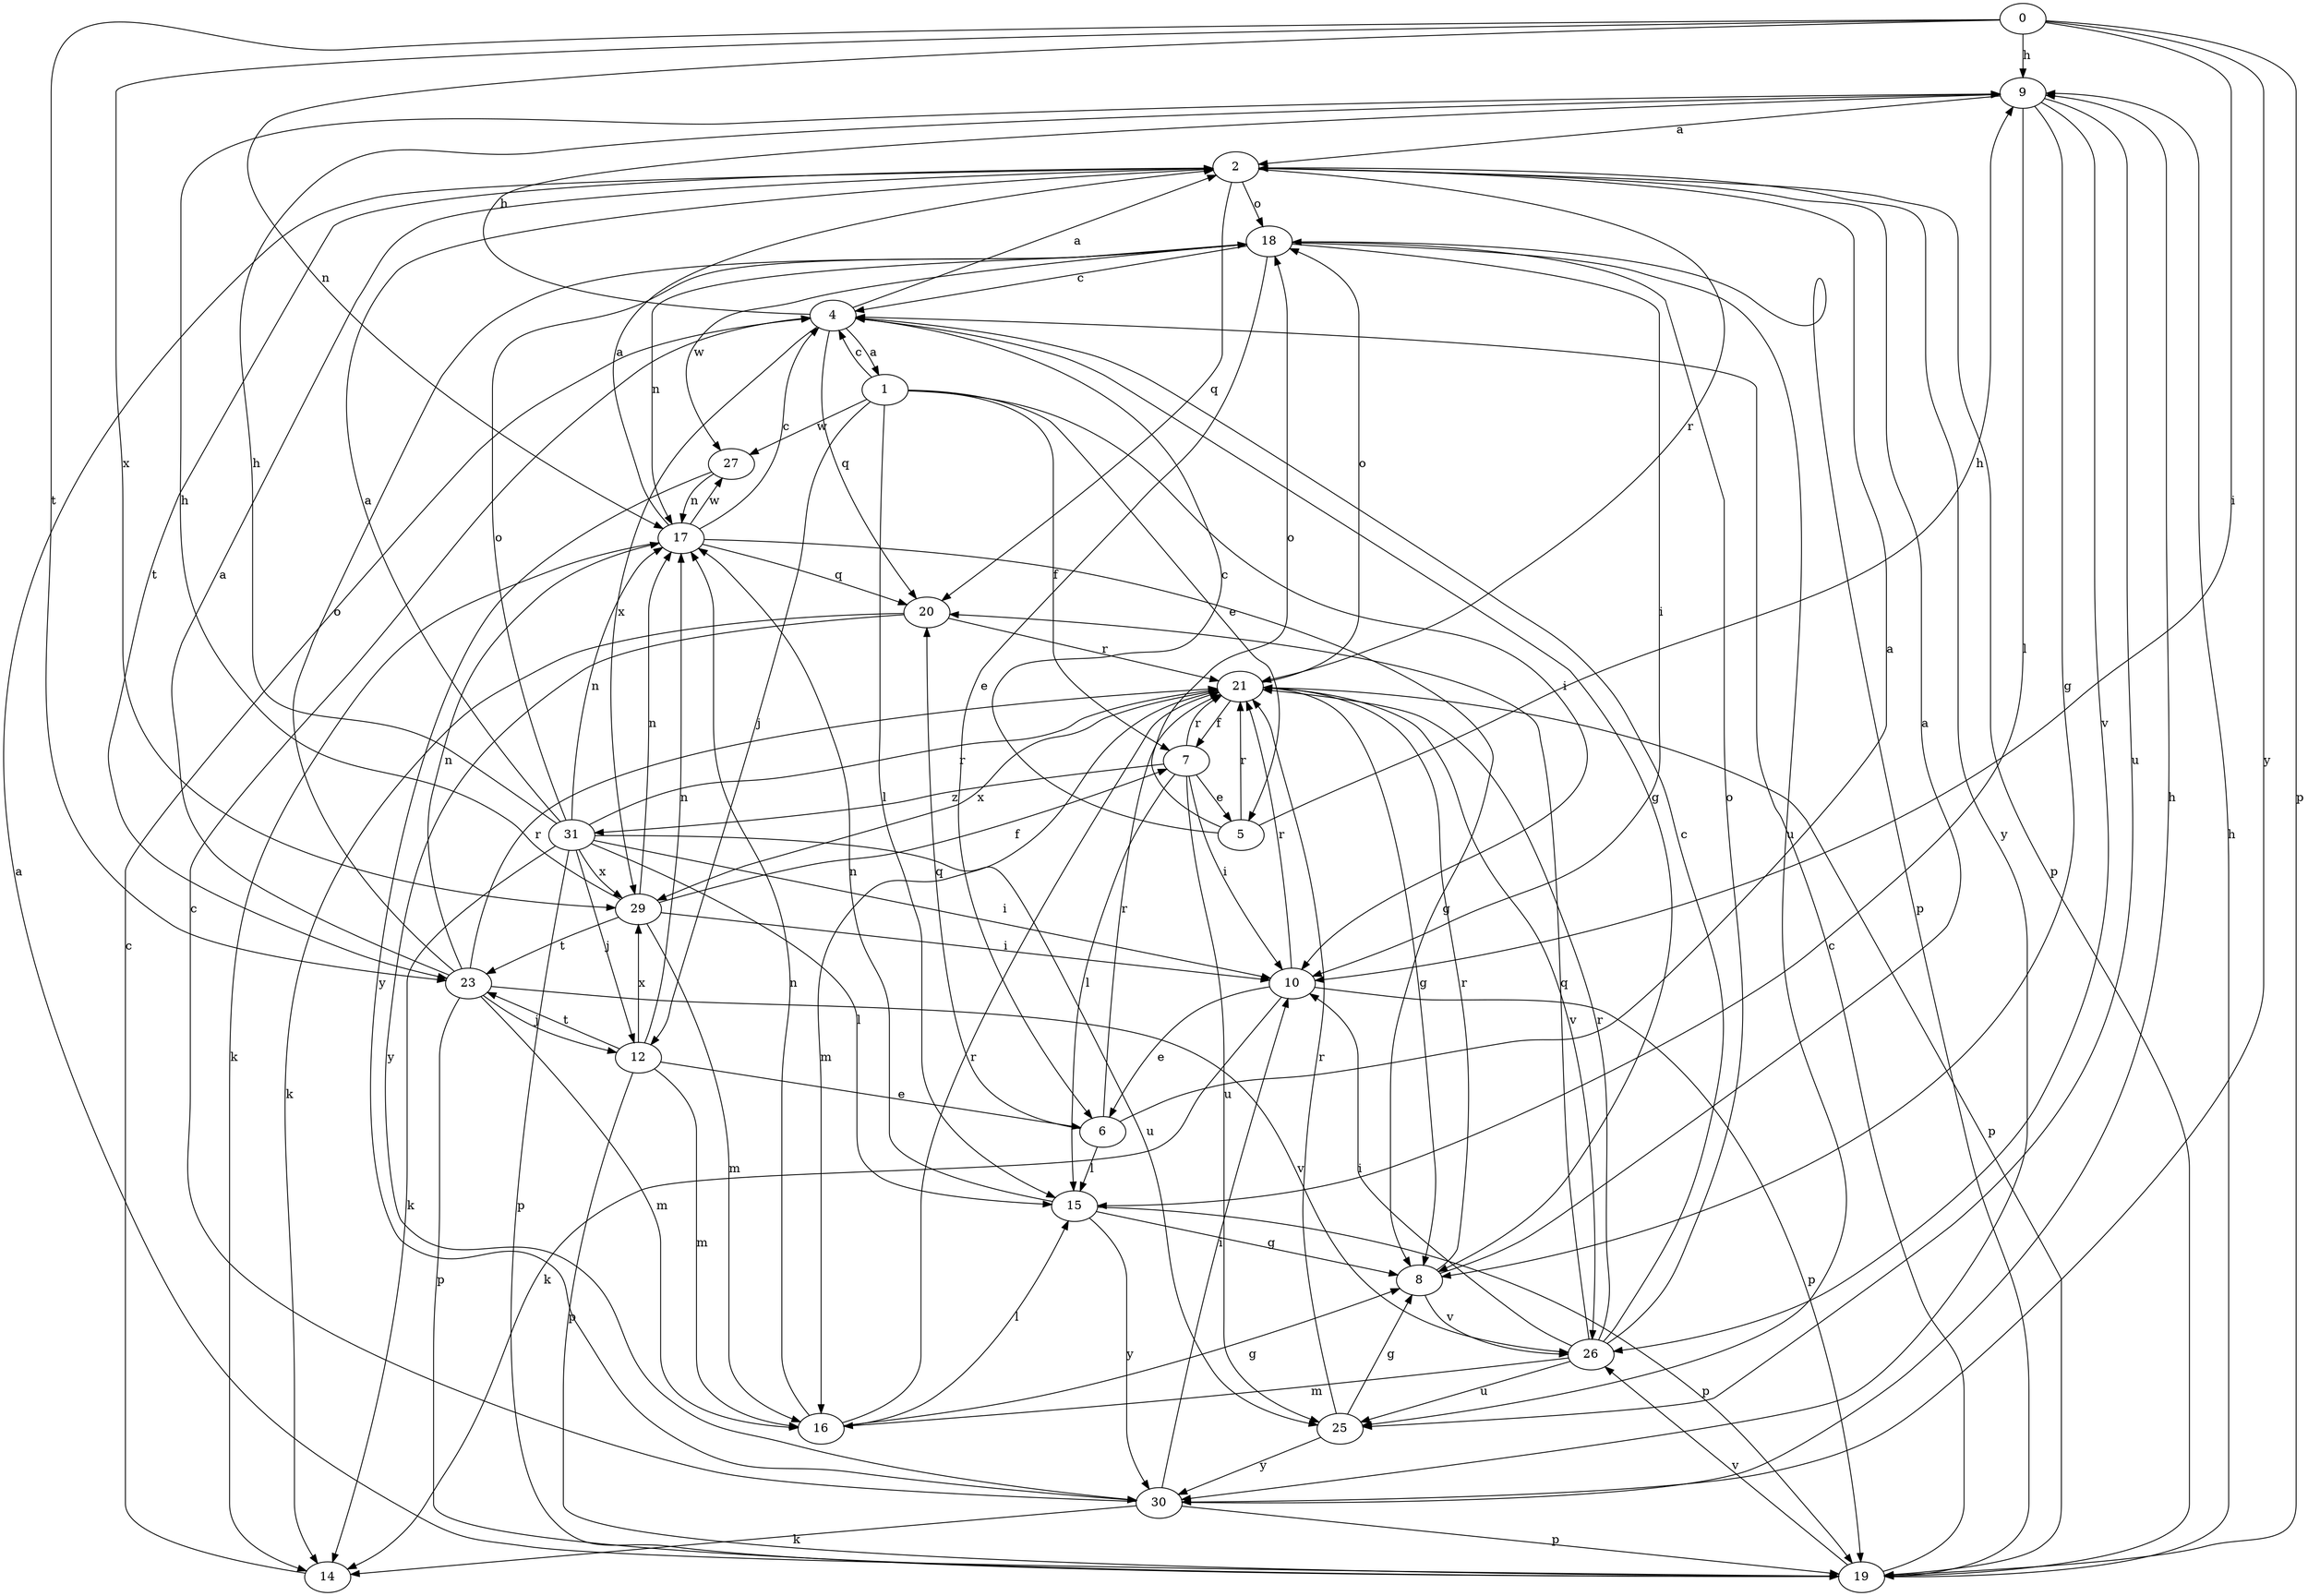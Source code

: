 strict digraph  {
0;
1;
2;
4;
5;
6;
7;
8;
9;
10;
12;
14;
15;
16;
17;
18;
19;
20;
21;
23;
25;
26;
27;
29;
30;
31;
0 -> 9  [label=h];
0 -> 10  [label=i];
0 -> 17  [label=n];
0 -> 19  [label=p];
0 -> 23  [label=t];
0 -> 29  [label=x];
0 -> 30  [label=y];
1 -> 4  [label=c];
1 -> 5  [label=e];
1 -> 7  [label=f];
1 -> 10  [label=i];
1 -> 12  [label=j];
1 -> 15  [label=l];
1 -> 27  [label=w];
2 -> 18  [label=o];
2 -> 19  [label=p];
2 -> 20  [label=q];
2 -> 21  [label=r];
2 -> 23  [label=t];
2 -> 30  [label=y];
4 -> 1  [label=a];
4 -> 2  [label=a];
4 -> 8  [label=g];
4 -> 9  [label=h];
4 -> 20  [label=q];
4 -> 29  [label=x];
5 -> 4  [label=c];
5 -> 9  [label=h];
5 -> 18  [label=o];
5 -> 21  [label=r];
6 -> 2  [label=a];
6 -> 15  [label=l];
6 -> 20  [label=q];
6 -> 21  [label=r];
7 -> 5  [label=e];
7 -> 10  [label=i];
7 -> 15  [label=l];
7 -> 21  [label=r];
7 -> 25  [label=u];
7 -> 31  [label=z];
8 -> 2  [label=a];
8 -> 21  [label=r];
8 -> 26  [label=v];
9 -> 2  [label=a];
9 -> 8  [label=g];
9 -> 15  [label=l];
9 -> 25  [label=u];
9 -> 26  [label=v];
10 -> 6  [label=e];
10 -> 14  [label=k];
10 -> 19  [label=p];
10 -> 21  [label=r];
12 -> 6  [label=e];
12 -> 16  [label=m];
12 -> 17  [label=n];
12 -> 19  [label=p];
12 -> 23  [label=t];
12 -> 29  [label=x];
14 -> 4  [label=c];
15 -> 8  [label=g];
15 -> 17  [label=n];
15 -> 19  [label=p];
15 -> 30  [label=y];
16 -> 8  [label=g];
16 -> 15  [label=l];
16 -> 17  [label=n];
16 -> 21  [label=r];
17 -> 2  [label=a];
17 -> 4  [label=c];
17 -> 8  [label=g];
17 -> 14  [label=k];
17 -> 20  [label=q];
17 -> 27  [label=w];
18 -> 4  [label=c];
18 -> 6  [label=e];
18 -> 10  [label=i];
18 -> 17  [label=n];
18 -> 19  [label=p];
18 -> 25  [label=u];
18 -> 27  [label=w];
19 -> 2  [label=a];
19 -> 4  [label=c];
19 -> 9  [label=h];
19 -> 26  [label=v];
20 -> 14  [label=k];
20 -> 21  [label=r];
20 -> 30  [label=y];
21 -> 7  [label=f];
21 -> 8  [label=g];
21 -> 16  [label=m];
21 -> 18  [label=o];
21 -> 19  [label=p];
21 -> 26  [label=v];
21 -> 29  [label=x];
23 -> 2  [label=a];
23 -> 12  [label=j];
23 -> 16  [label=m];
23 -> 17  [label=n];
23 -> 18  [label=o];
23 -> 19  [label=p];
23 -> 21  [label=r];
23 -> 26  [label=v];
25 -> 8  [label=g];
25 -> 21  [label=r];
25 -> 30  [label=y];
26 -> 4  [label=c];
26 -> 10  [label=i];
26 -> 16  [label=m];
26 -> 18  [label=o];
26 -> 20  [label=q];
26 -> 21  [label=r];
26 -> 25  [label=u];
27 -> 17  [label=n];
27 -> 30  [label=y];
29 -> 7  [label=f];
29 -> 9  [label=h];
29 -> 10  [label=i];
29 -> 16  [label=m];
29 -> 17  [label=n];
29 -> 23  [label=t];
30 -> 4  [label=c];
30 -> 9  [label=h];
30 -> 10  [label=i];
30 -> 14  [label=k];
30 -> 19  [label=p];
31 -> 2  [label=a];
31 -> 9  [label=h];
31 -> 10  [label=i];
31 -> 12  [label=j];
31 -> 14  [label=k];
31 -> 15  [label=l];
31 -> 17  [label=n];
31 -> 18  [label=o];
31 -> 19  [label=p];
31 -> 21  [label=r];
31 -> 25  [label=u];
31 -> 29  [label=x];
}
